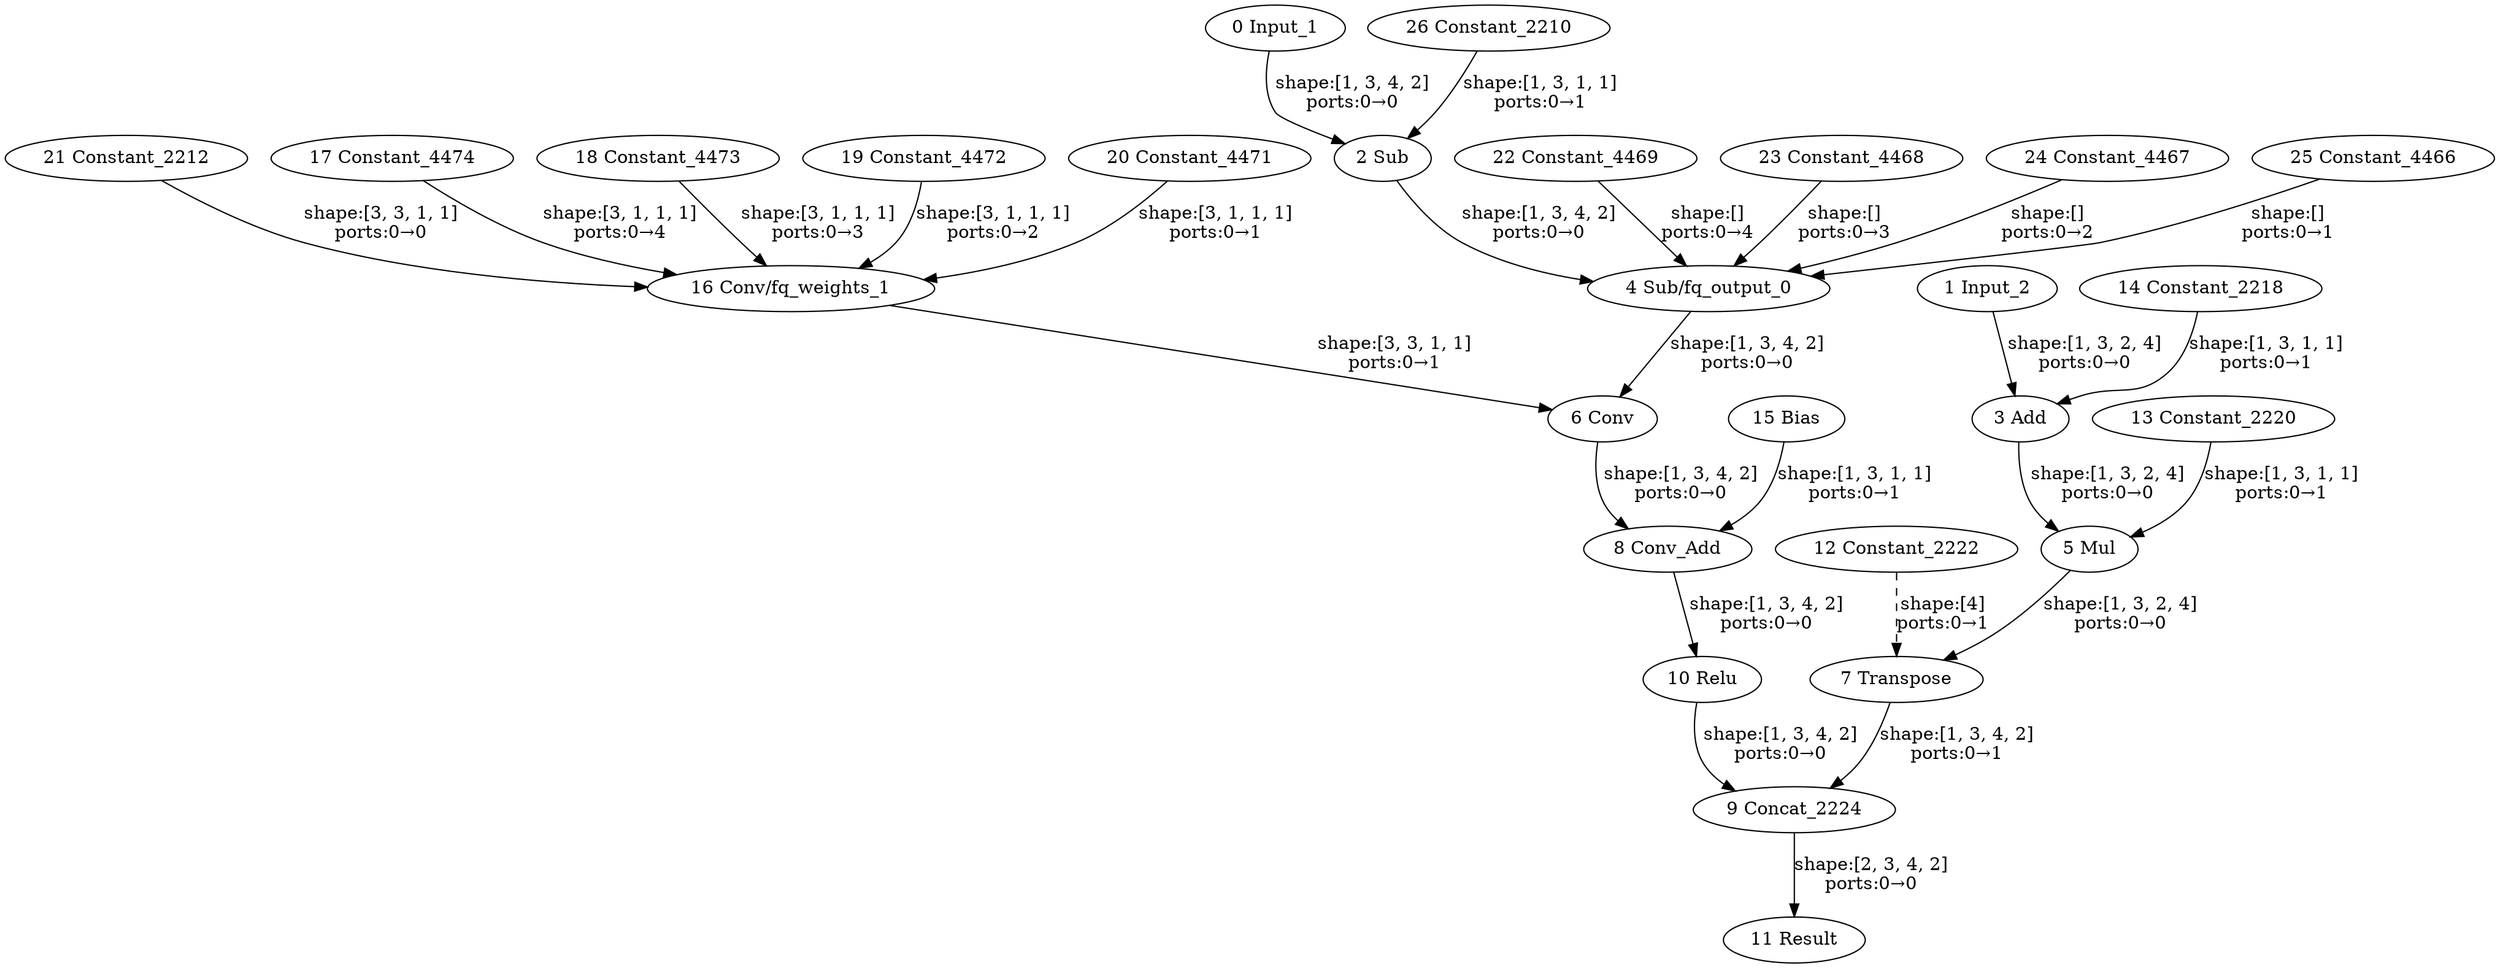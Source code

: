strict digraph  {
"0 Input_1" [id=0, type=Parameter];
"1 Input_2" [id=1, type=Parameter];
"2 Sub" [id=2, type=Subtract];
"3 Add" [id=3, type=Add];
"4 Sub/fq_output_0" [id=4, type=FakeQuantize];
"5 Mul" [id=5, type=Multiply];
"6 Conv" [id=6, type=Convolution];
"7 Transpose" [id=7, type=Transpose];
"8 Conv_Add" [id=8, type=Add];
"9 Concat_2224" [id=9, type=Concat];
"10 Relu" [id=10, type=Relu];
"11 Result" [id=11, type=Result];
"12 Constant_2222" [id=12, type=Constant];
"13 Constant_2220" [id=13, type=Constant];
"14 Constant_2218" [id=14, type=Constant];
"15 Bias" [id=15, type=Constant];
"16 Conv/fq_weights_1" [id=16, type=FakeQuantize];
"17 Constant_4474" [id=17, type=Constant];
"18 Constant_4473" [id=18, type=Constant];
"19 Constant_4472" [id=19, type=Constant];
"20 Constant_4471" [id=20, type=Constant];
"21 Constant_2212" [id=21, type=Constant];
"22 Constant_4469" [id=22, type=Constant];
"23 Constant_4468" [id=23, type=Constant];
"24 Constant_4467" [id=24, type=Constant];
"25 Constant_4466" [id=25, type=Constant];
"26 Constant_2210" [id=26, type=Constant];
"0 Input_1" -> "2 Sub"  [label="shape:[1, 3, 4, 2]\nports:0→0", style=solid];
"1 Input_2" -> "3 Add"  [label="shape:[1, 3, 2, 4]\nports:0→0", style=solid];
"2 Sub" -> "4 Sub/fq_output_0"  [label="shape:[1, 3, 4, 2]\nports:0→0", style=solid];
"3 Add" -> "5 Mul"  [label="shape:[1, 3, 2, 4]\nports:0→0", style=solid];
"4 Sub/fq_output_0" -> "6 Conv"  [label="shape:[1, 3, 4, 2]\nports:0→0", style=solid];
"5 Mul" -> "7 Transpose"  [label="shape:[1, 3, 2, 4]\nports:0→0", style=solid];
"6 Conv" -> "8 Conv_Add"  [label="shape:[1, 3, 4, 2]\nports:0→0", style=solid];
"7 Transpose" -> "9 Concat_2224"  [label="shape:[1, 3, 4, 2]\nports:0→1", style=solid];
"8 Conv_Add" -> "10 Relu"  [label="shape:[1, 3, 4, 2]\nports:0→0", style=solid];
"9 Concat_2224" -> "11 Result"  [label="shape:[2, 3, 4, 2]\nports:0→0", style=solid];
"10 Relu" -> "9 Concat_2224"  [label="shape:[1, 3, 4, 2]\nports:0→0", style=solid];
"12 Constant_2222" -> "7 Transpose"  [label="shape:[4]\nports:0→1", style=dashed];
"13 Constant_2220" -> "5 Mul"  [label="shape:[1, 3, 1, 1]\nports:0→1", style=solid];
"14 Constant_2218" -> "3 Add"  [label="shape:[1, 3, 1, 1]\nports:0→1", style=solid];
"15 Bias" -> "8 Conv_Add"  [label="shape:[1, 3, 1, 1]\nports:0→1", style=solid];
"16 Conv/fq_weights_1" -> "6 Conv"  [label="shape:[3, 3, 1, 1]\nports:0→1", style=solid];
"17 Constant_4474" -> "16 Conv/fq_weights_1"  [label="shape:[3, 1, 1, 1]\nports:0→4", style=solid];
"18 Constant_4473" -> "16 Conv/fq_weights_1"  [label="shape:[3, 1, 1, 1]\nports:0→3", style=solid];
"19 Constant_4472" -> "16 Conv/fq_weights_1"  [label="shape:[3, 1, 1, 1]\nports:0→2", style=solid];
"20 Constant_4471" -> "16 Conv/fq_weights_1"  [label="shape:[3, 1, 1, 1]\nports:0→1", style=solid];
"21 Constant_2212" -> "16 Conv/fq_weights_1"  [label="shape:[3, 3, 1, 1]\nports:0→0", style=solid];
"22 Constant_4469" -> "4 Sub/fq_output_0"  [label="shape:[]\nports:0→4", style=solid];
"23 Constant_4468" -> "4 Sub/fq_output_0"  [label="shape:[]\nports:0→3", style=solid];
"24 Constant_4467" -> "4 Sub/fq_output_0"  [label="shape:[]\nports:0→2", style=solid];
"25 Constant_4466" -> "4 Sub/fq_output_0"  [label="shape:[]\nports:0→1", style=solid];
"26 Constant_2210" -> "2 Sub"  [label="shape:[1, 3, 1, 1]\nports:0→1", style=solid];
}

